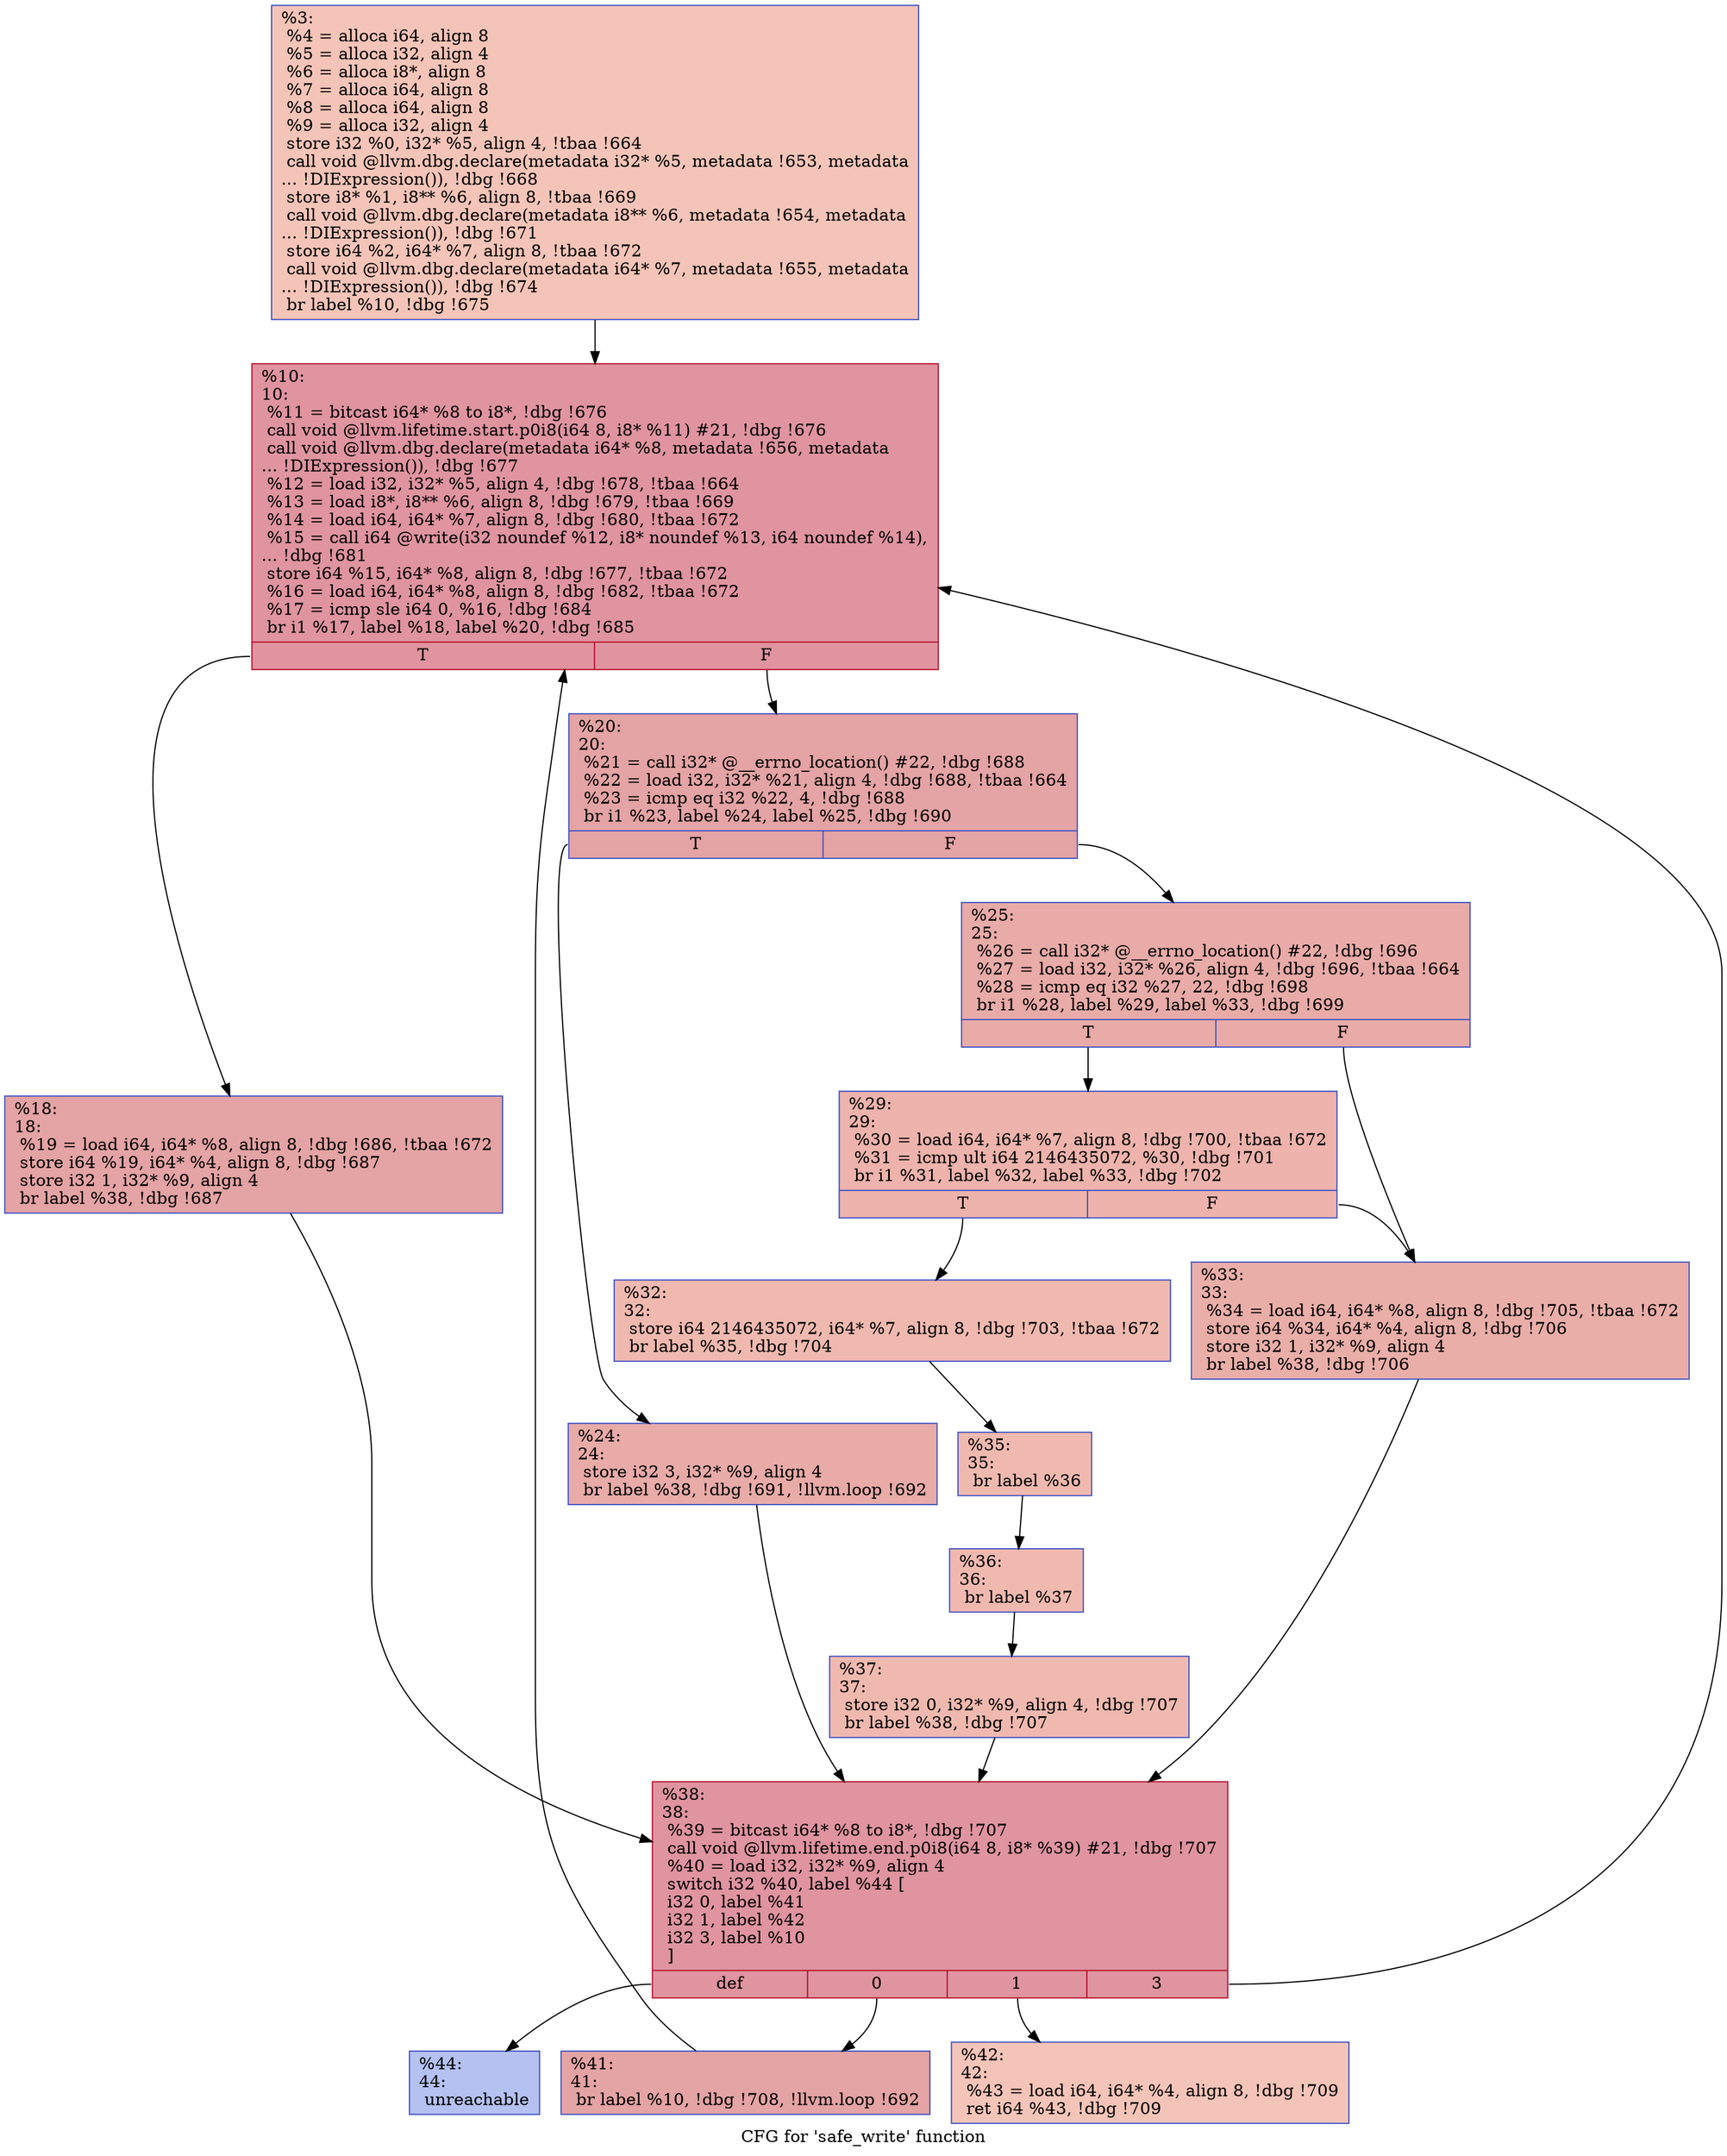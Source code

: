 digraph "CFG for 'safe_write' function" {
	label="CFG for 'safe_write' function";

	Node0x1e875b0 [shape=record,color="#3d50c3ff", style=filled, fillcolor="#e97a5f70",label="{%3:\l  %4 = alloca i64, align 8\l  %5 = alloca i32, align 4\l  %6 = alloca i8*, align 8\l  %7 = alloca i64, align 8\l  %8 = alloca i64, align 8\l  %9 = alloca i32, align 4\l  store i32 %0, i32* %5, align 4, !tbaa !664\l  call void @llvm.dbg.declare(metadata i32* %5, metadata !653, metadata\l... !DIExpression()), !dbg !668\l  store i8* %1, i8** %6, align 8, !tbaa !669\l  call void @llvm.dbg.declare(metadata i8** %6, metadata !654, metadata\l... !DIExpression()), !dbg !671\l  store i64 %2, i64* %7, align 8, !tbaa !672\l  call void @llvm.dbg.declare(metadata i64* %7, metadata !655, metadata\l... !DIExpression()), !dbg !674\l  br label %10, !dbg !675\l}"];
	Node0x1e875b0 -> Node0x1e87d60;
	Node0x1e87d60 [shape=record,color="#b70d28ff", style=filled, fillcolor="#b70d2870",label="{%10:\l10:                                               \l  %11 = bitcast i64* %8 to i8*, !dbg !676\l  call void @llvm.lifetime.start.p0i8(i64 8, i8* %11) #21, !dbg !676\l  call void @llvm.dbg.declare(metadata i64* %8, metadata !656, metadata\l... !DIExpression()), !dbg !677\l  %12 = load i32, i32* %5, align 4, !dbg !678, !tbaa !664\l  %13 = load i8*, i8** %6, align 8, !dbg !679, !tbaa !669\l  %14 = load i64, i64* %7, align 8, !dbg !680, !tbaa !672\l  %15 = call i64 @write(i32 noundef %12, i8* noundef %13, i64 noundef %14),\l... !dbg !681\l  store i64 %15, i64* %8, align 8, !dbg !677, !tbaa !672\l  %16 = load i64, i64* %8, align 8, !dbg !682, !tbaa !672\l  %17 = icmp sle i64 0, %16, !dbg !684\l  br i1 %17, label %18, label %20, !dbg !685\l|{<s0>T|<s1>F}}"];
	Node0x1e87d60:s0 -> Node0x1e87db0;
	Node0x1e87d60:s1 -> Node0x1e87e00;
	Node0x1e87db0 [shape=record,color="#3d50c3ff", style=filled, fillcolor="#c32e3170",label="{%18:\l18:                                               \l  %19 = load i64, i64* %8, align 8, !dbg !686, !tbaa !672\l  store i64 %19, i64* %4, align 8, !dbg !687\l  store i32 1, i32* %9, align 4\l  br label %38, !dbg !687\l}"];
	Node0x1e87db0 -> Node0x1e880d0;
	Node0x1e87e00 [shape=record,color="#3d50c3ff", style=filled, fillcolor="#c32e3170",label="{%20:\l20:                                               \l  %21 = call i32* @__errno_location() #22, !dbg !688\l  %22 = load i32, i32* %21, align 4, !dbg !688, !tbaa !664\l  %23 = icmp eq i32 %22, 4, !dbg !688\l  br i1 %23, label %24, label %25, !dbg !690\l|{<s0>T|<s1>F}}"];
	Node0x1e87e00:s0 -> Node0x1e87e50;
	Node0x1e87e00:s1 -> Node0x1e87ea0;
	Node0x1e87e50 [shape=record,color="#3d50c3ff", style=filled, fillcolor="#cc403a70",label="{%24:\l24:                                               \l  store i32 3, i32* %9, align 4\l  br label %38, !dbg !691, !llvm.loop !692\l}"];
	Node0x1e87e50 -> Node0x1e880d0;
	Node0x1e87ea0 [shape=record,color="#3d50c3ff", style=filled, fillcolor="#cc403a70",label="{%25:\l25:                                               \l  %26 = call i32* @__errno_location() #22, !dbg !696\l  %27 = load i32, i32* %26, align 4, !dbg !696, !tbaa !664\l  %28 = icmp eq i32 %27, 22, !dbg !698\l  br i1 %28, label %29, label %33, !dbg !699\l|{<s0>T|<s1>F}}"];
	Node0x1e87ea0:s0 -> Node0x1e87ef0;
	Node0x1e87ea0:s1 -> Node0x1e87f90;
	Node0x1e87ef0 [shape=record,color="#3d50c3ff", style=filled, fillcolor="#d6524470",label="{%29:\l29:                                               \l  %30 = load i64, i64* %7, align 8, !dbg !700, !tbaa !672\l  %31 = icmp ult i64 2146435072, %30, !dbg !701\l  br i1 %31, label %32, label %33, !dbg !702\l|{<s0>T|<s1>F}}"];
	Node0x1e87ef0:s0 -> Node0x1e87f40;
	Node0x1e87ef0:s1 -> Node0x1e87f90;
	Node0x1e87f40 [shape=record,color="#3d50c3ff", style=filled, fillcolor="#de614d70",label="{%32:\l32:                                               \l  store i64 2146435072, i64* %7, align 8, !dbg !703, !tbaa !672\l  br label %35, !dbg !704\l}"];
	Node0x1e87f40 -> Node0x1e87fe0;
	Node0x1e87f90 [shape=record,color="#3d50c3ff", style=filled, fillcolor="#d0473d70",label="{%33:\l33:                                               \l  %34 = load i64, i64* %8, align 8, !dbg !705, !tbaa !672\l  store i64 %34, i64* %4, align 8, !dbg !706\l  store i32 1, i32* %9, align 4\l  br label %38, !dbg !706\l}"];
	Node0x1e87f90 -> Node0x1e880d0;
	Node0x1e87fe0 [shape=record,color="#3d50c3ff", style=filled, fillcolor="#de614d70",label="{%35:\l35:                                               \l  br label %36\l}"];
	Node0x1e87fe0 -> Node0x1e88030;
	Node0x1e88030 [shape=record,color="#3d50c3ff", style=filled, fillcolor="#de614d70",label="{%36:\l36:                                               \l  br label %37\l}"];
	Node0x1e88030 -> Node0x1e88080;
	Node0x1e88080 [shape=record,color="#3d50c3ff", style=filled, fillcolor="#de614d70",label="{%37:\l37:                                               \l  store i32 0, i32* %9, align 4, !dbg !707\l  br label %38, !dbg !707\l}"];
	Node0x1e88080 -> Node0x1e880d0;
	Node0x1e880d0 [shape=record,color="#b70d28ff", style=filled, fillcolor="#b70d2870",label="{%38:\l38:                                               \l  %39 = bitcast i64* %8 to i8*, !dbg !707\l  call void @llvm.lifetime.end.p0i8(i64 8, i8* %39) #21, !dbg !707\l  %40 = load i32, i32* %9, align 4\l  switch i32 %40, label %44 [\l    i32 0, label %41\l    i32 1, label %42\l    i32 3, label %10\l  ]\l|{<s0>def|<s1>0|<s2>1|<s3>3}}"];
	Node0x1e880d0:s0 -> Node0x1e881c0;
	Node0x1e880d0:s1 -> Node0x1e88120;
	Node0x1e880d0:s2 -> Node0x1e88170;
	Node0x1e880d0:s3 -> Node0x1e87d60;
	Node0x1e88120 [shape=record,color="#3d50c3ff", style=filled, fillcolor="#c32e3170",label="{%41:\l41:                                               \l  br label %10, !dbg !708, !llvm.loop !692\l}"];
	Node0x1e88120 -> Node0x1e87d60;
	Node0x1e88170 [shape=record,color="#3d50c3ff", style=filled, fillcolor="#e97a5f70",label="{%42:\l42:                                               \l  %43 = load i64, i64* %4, align 8, !dbg !709\l  ret i64 %43, !dbg !709\l}"];
	Node0x1e881c0 [shape=record,color="#3d50c3ff", style=filled, fillcolor="#5572df70",label="{%44:\l44:                                               \l  unreachable\l}"];
}
